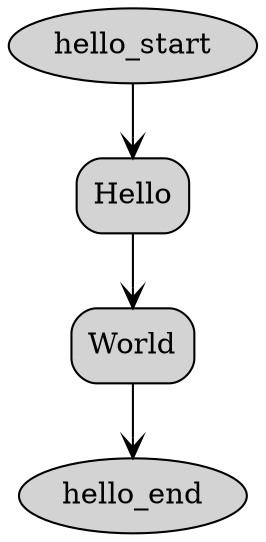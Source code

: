 digraph hello {
	hello_start->Hello[ arrowhead=vee ];
	Hello->World[ arrowhead=vee ];
	World->hello_end[ arrowhead=vee ];
	Hello [ shape="box", style="rounded,filled" ];
	World [ shape="box", style="rounded,filled" ];
	hello_end [ shape="ellipse", style="filled" ];
	hello_start [ shape="ellipse", style="filled" ];

}
